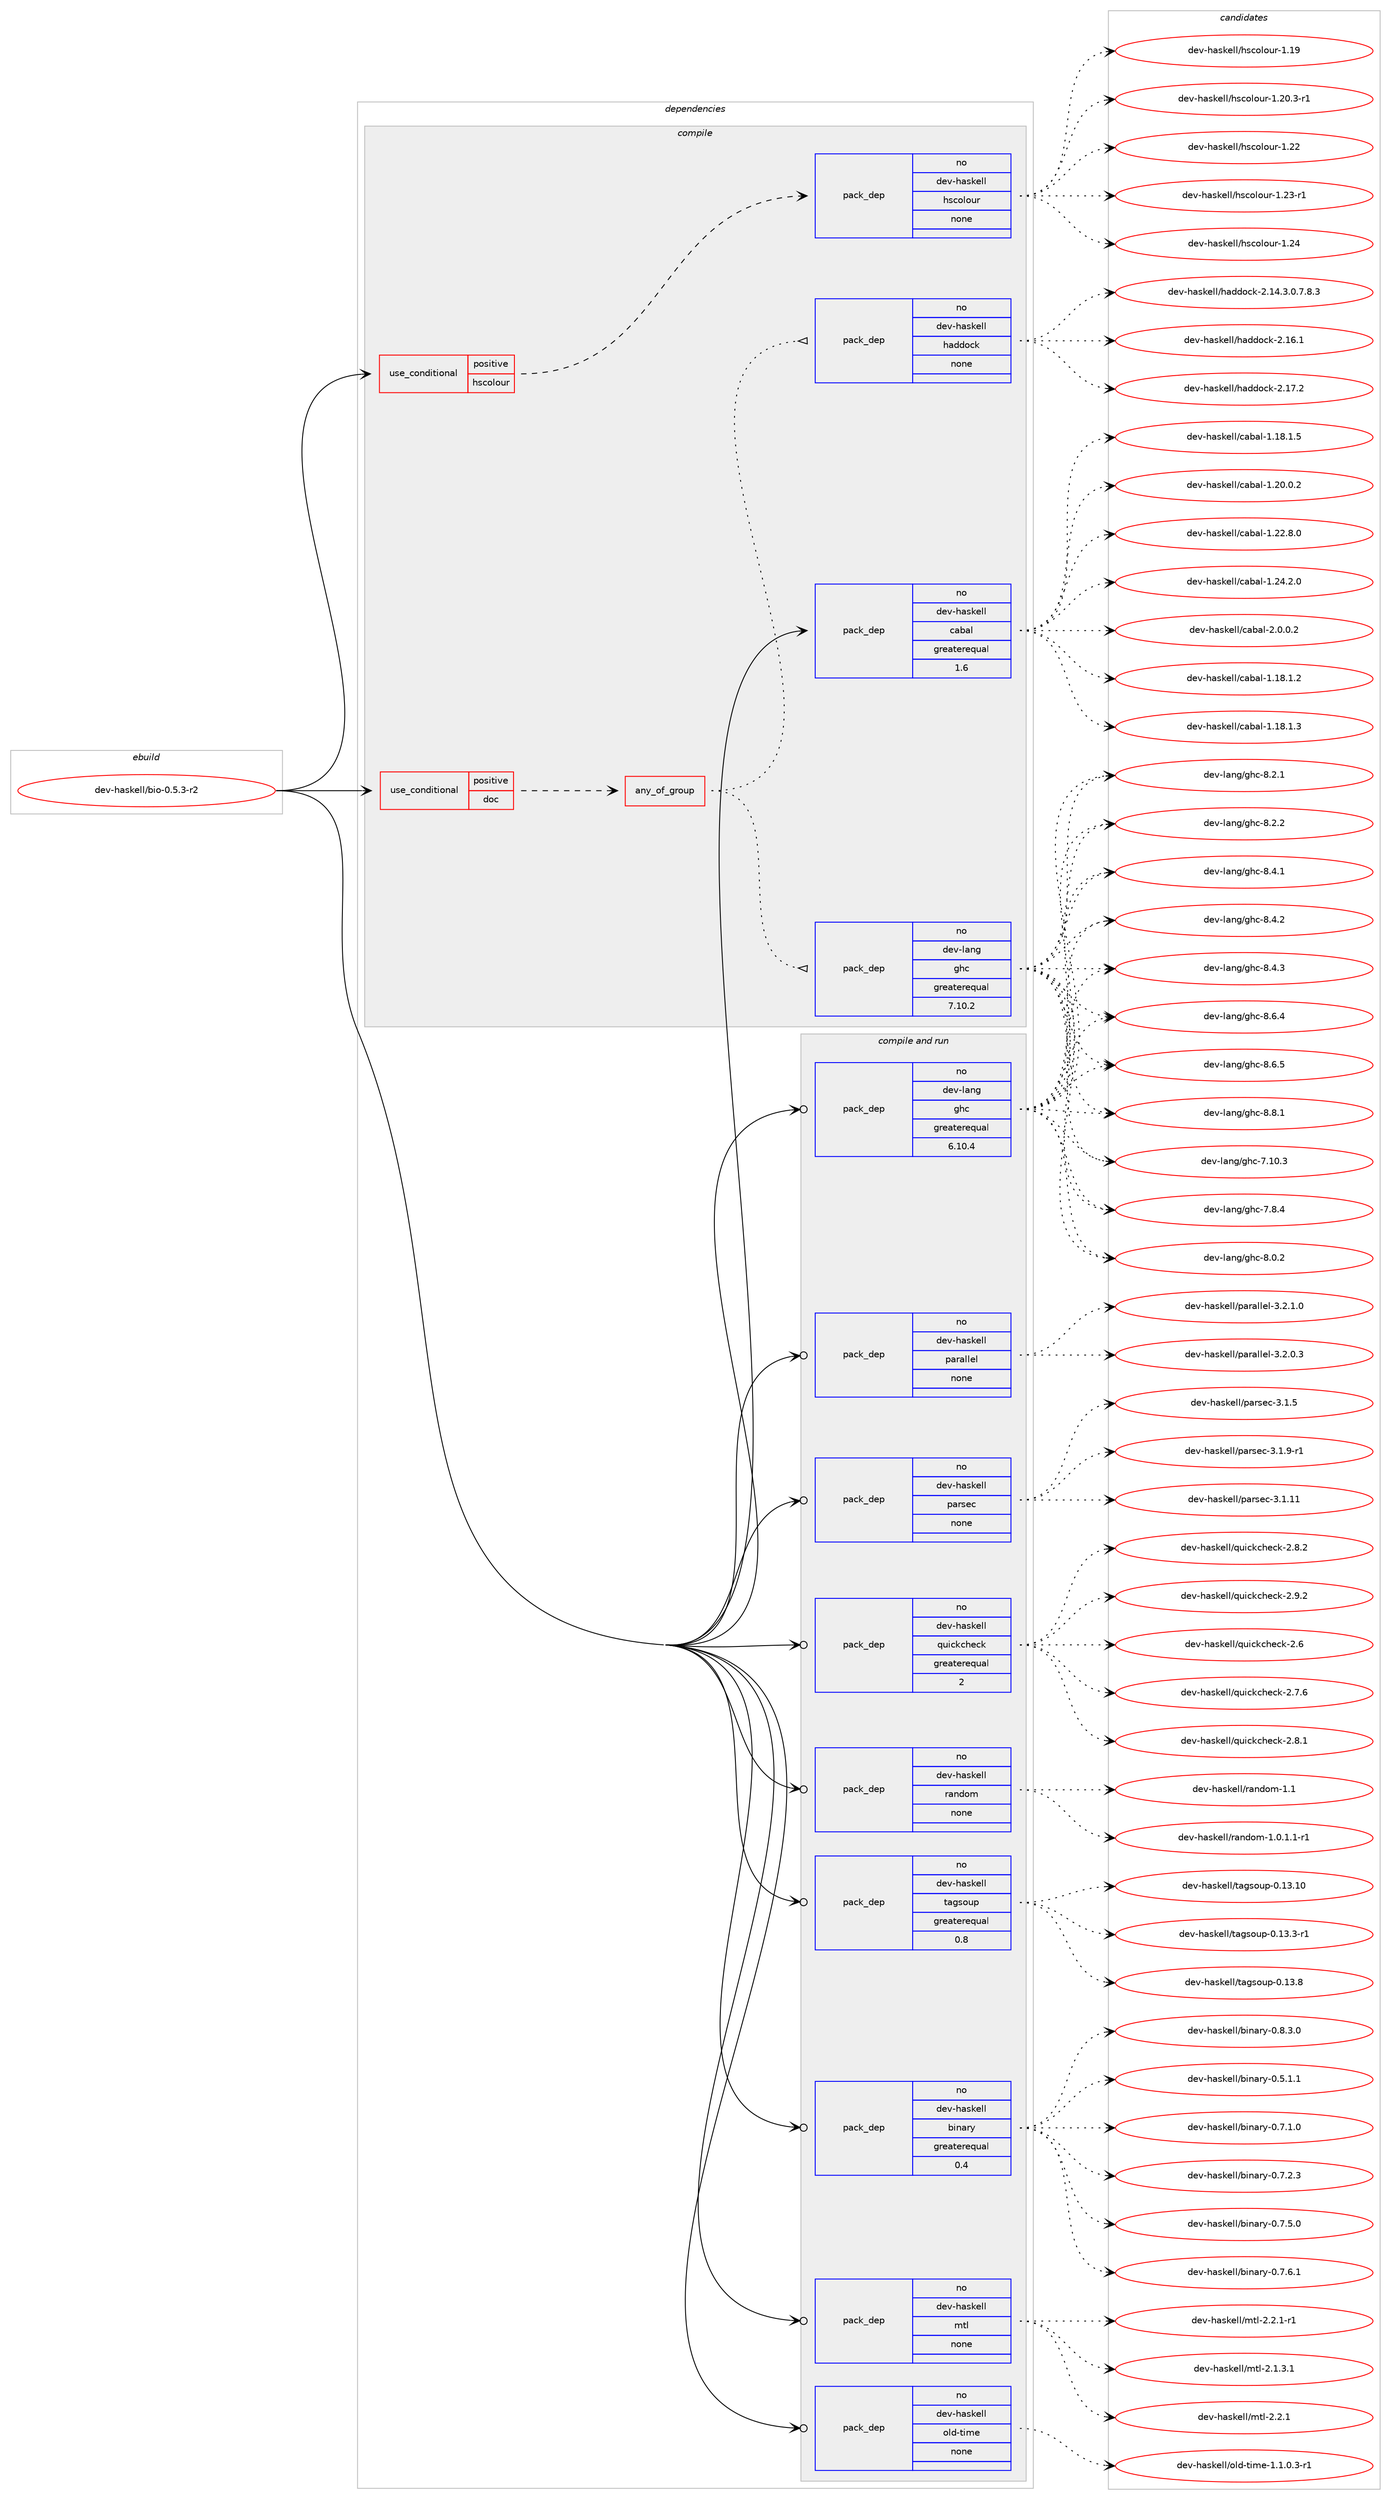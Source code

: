 digraph prolog {

# *************
# Graph options
# *************

newrank=true;
concentrate=true;
compound=true;
graph [rankdir=LR,fontname=Helvetica,fontsize=10,ranksep=1.5];#, ranksep=2.5, nodesep=0.2];
edge  [arrowhead=vee];
node  [fontname=Helvetica,fontsize=10];

# **********
# The ebuild
# **********

subgraph cluster_leftcol {
color=gray;
rank=same;
label=<<i>ebuild</i>>;
id [label="dev-haskell/bio-0.5.3-r2", color=red, width=4, href="../dev-haskell/bio-0.5.3-r2.svg"];
}

# ****************
# The dependencies
# ****************

subgraph cluster_midcol {
color=gray;
label=<<i>dependencies</i>>;
subgraph cluster_compile {
fillcolor="#eeeeee";
style=filled;
label=<<i>compile</i>>;
subgraph cond124897 {
dependency527342 [label=<<TABLE BORDER="0" CELLBORDER="1" CELLSPACING="0" CELLPADDING="4"><TR><TD ROWSPAN="3" CELLPADDING="10">use_conditional</TD></TR><TR><TD>positive</TD></TR><TR><TD>doc</TD></TR></TABLE>>, shape=none, color=red];
subgraph any9538 {
dependency527343 [label=<<TABLE BORDER="0" CELLBORDER="1" CELLSPACING="0" CELLPADDING="4"><TR><TD CELLPADDING="10">any_of_group</TD></TR></TABLE>>, shape=none, color=red];subgraph pack392550 {
dependency527344 [label=<<TABLE BORDER="0" CELLBORDER="1" CELLSPACING="0" CELLPADDING="4" WIDTH="220"><TR><TD ROWSPAN="6" CELLPADDING="30">pack_dep</TD></TR><TR><TD WIDTH="110">no</TD></TR><TR><TD>dev-haskell</TD></TR><TR><TD>haddock</TD></TR><TR><TD>none</TD></TR><TR><TD></TD></TR></TABLE>>, shape=none, color=blue];
}
dependency527343:e -> dependency527344:w [weight=20,style="dotted",arrowhead="oinv"];
subgraph pack392551 {
dependency527345 [label=<<TABLE BORDER="0" CELLBORDER="1" CELLSPACING="0" CELLPADDING="4" WIDTH="220"><TR><TD ROWSPAN="6" CELLPADDING="30">pack_dep</TD></TR><TR><TD WIDTH="110">no</TD></TR><TR><TD>dev-lang</TD></TR><TR><TD>ghc</TD></TR><TR><TD>greaterequal</TD></TR><TR><TD>7.10.2</TD></TR></TABLE>>, shape=none, color=blue];
}
dependency527343:e -> dependency527345:w [weight=20,style="dotted",arrowhead="oinv"];
}
dependency527342:e -> dependency527343:w [weight=20,style="dashed",arrowhead="vee"];
}
id:e -> dependency527342:w [weight=20,style="solid",arrowhead="vee"];
subgraph cond124898 {
dependency527346 [label=<<TABLE BORDER="0" CELLBORDER="1" CELLSPACING="0" CELLPADDING="4"><TR><TD ROWSPAN="3" CELLPADDING="10">use_conditional</TD></TR><TR><TD>positive</TD></TR><TR><TD>hscolour</TD></TR></TABLE>>, shape=none, color=red];
subgraph pack392552 {
dependency527347 [label=<<TABLE BORDER="0" CELLBORDER="1" CELLSPACING="0" CELLPADDING="4" WIDTH="220"><TR><TD ROWSPAN="6" CELLPADDING="30">pack_dep</TD></TR><TR><TD WIDTH="110">no</TD></TR><TR><TD>dev-haskell</TD></TR><TR><TD>hscolour</TD></TR><TR><TD>none</TD></TR><TR><TD></TD></TR></TABLE>>, shape=none, color=blue];
}
dependency527346:e -> dependency527347:w [weight=20,style="dashed",arrowhead="vee"];
}
id:e -> dependency527346:w [weight=20,style="solid",arrowhead="vee"];
subgraph pack392553 {
dependency527348 [label=<<TABLE BORDER="0" CELLBORDER="1" CELLSPACING="0" CELLPADDING="4" WIDTH="220"><TR><TD ROWSPAN="6" CELLPADDING="30">pack_dep</TD></TR><TR><TD WIDTH="110">no</TD></TR><TR><TD>dev-haskell</TD></TR><TR><TD>cabal</TD></TR><TR><TD>greaterequal</TD></TR><TR><TD>1.6</TD></TR></TABLE>>, shape=none, color=blue];
}
id:e -> dependency527348:w [weight=20,style="solid",arrowhead="vee"];
}
subgraph cluster_compileandrun {
fillcolor="#eeeeee";
style=filled;
label=<<i>compile and run</i>>;
subgraph pack392554 {
dependency527349 [label=<<TABLE BORDER="0" CELLBORDER="1" CELLSPACING="0" CELLPADDING="4" WIDTH="220"><TR><TD ROWSPAN="6" CELLPADDING="30">pack_dep</TD></TR><TR><TD WIDTH="110">no</TD></TR><TR><TD>dev-haskell</TD></TR><TR><TD>binary</TD></TR><TR><TD>greaterequal</TD></TR><TR><TD>0.4</TD></TR></TABLE>>, shape=none, color=blue];
}
id:e -> dependency527349:w [weight=20,style="solid",arrowhead="odotvee"];
subgraph pack392555 {
dependency527350 [label=<<TABLE BORDER="0" CELLBORDER="1" CELLSPACING="0" CELLPADDING="4" WIDTH="220"><TR><TD ROWSPAN="6" CELLPADDING="30">pack_dep</TD></TR><TR><TD WIDTH="110">no</TD></TR><TR><TD>dev-haskell</TD></TR><TR><TD>mtl</TD></TR><TR><TD>none</TD></TR><TR><TD></TD></TR></TABLE>>, shape=none, color=blue];
}
id:e -> dependency527350:w [weight=20,style="solid",arrowhead="odotvee"];
subgraph pack392556 {
dependency527351 [label=<<TABLE BORDER="0" CELLBORDER="1" CELLSPACING="0" CELLPADDING="4" WIDTH="220"><TR><TD ROWSPAN="6" CELLPADDING="30">pack_dep</TD></TR><TR><TD WIDTH="110">no</TD></TR><TR><TD>dev-haskell</TD></TR><TR><TD>old-time</TD></TR><TR><TD>none</TD></TR><TR><TD></TD></TR></TABLE>>, shape=none, color=blue];
}
id:e -> dependency527351:w [weight=20,style="solid",arrowhead="odotvee"];
subgraph pack392557 {
dependency527352 [label=<<TABLE BORDER="0" CELLBORDER="1" CELLSPACING="0" CELLPADDING="4" WIDTH="220"><TR><TD ROWSPAN="6" CELLPADDING="30">pack_dep</TD></TR><TR><TD WIDTH="110">no</TD></TR><TR><TD>dev-haskell</TD></TR><TR><TD>parallel</TD></TR><TR><TD>none</TD></TR><TR><TD></TD></TR></TABLE>>, shape=none, color=blue];
}
id:e -> dependency527352:w [weight=20,style="solid",arrowhead="odotvee"];
subgraph pack392558 {
dependency527353 [label=<<TABLE BORDER="0" CELLBORDER="1" CELLSPACING="0" CELLPADDING="4" WIDTH="220"><TR><TD ROWSPAN="6" CELLPADDING="30">pack_dep</TD></TR><TR><TD WIDTH="110">no</TD></TR><TR><TD>dev-haskell</TD></TR><TR><TD>parsec</TD></TR><TR><TD>none</TD></TR><TR><TD></TD></TR></TABLE>>, shape=none, color=blue];
}
id:e -> dependency527353:w [weight=20,style="solid",arrowhead="odotvee"];
subgraph pack392559 {
dependency527354 [label=<<TABLE BORDER="0" CELLBORDER="1" CELLSPACING="0" CELLPADDING="4" WIDTH="220"><TR><TD ROWSPAN="6" CELLPADDING="30">pack_dep</TD></TR><TR><TD WIDTH="110">no</TD></TR><TR><TD>dev-haskell</TD></TR><TR><TD>quickcheck</TD></TR><TR><TD>greaterequal</TD></TR><TR><TD>2</TD></TR></TABLE>>, shape=none, color=blue];
}
id:e -> dependency527354:w [weight=20,style="solid",arrowhead="odotvee"];
subgraph pack392560 {
dependency527355 [label=<<TABLE BORDER="0" CELLBORDER="1" CELLSPACING="0" CELLPADDING="4" WIDTH="220"><TR><TD ROWSPAN="6" CELLPADDING="30">pack_dep</TD></TR><TR><TD WIDTH="110">no</TD></TR><TR><TD>dev-haskell</TD></TR><TR><TD>random</TD></TR><TR><TD>none</TD></TR><TR><TD></TD></TR></TABLE>>, shape=none, color=blue];
}
id:e -> dependency527355:w [weight=20,style="solid",arrowhead="odotvee"];
subgraph pack392561 {
dependency527356 [label=<<TABLE BORDER="0" CELLBORDER="1" CELLSPACING="0" CELLPADDING="4" WIDTH="220"><TR><TD ROWSPAN="6" CELLPADDING="30">pack_dep</TD></TR><TR><TD WIDTH="110">no</TD></TR><TR><TD>dev-haskell</TD></TR><TR><TD>tagsoup</TD></TR><TR><TD>greaterequal</TD></TR><TR><TD>0.8</TD></TR></TABLE>>, shape=none, color=blue];
}
id:e -> dependency527356:w [weight=20,style="solid",arrowhead="odotvee"];
subgraph pack392562 {
dependency527357 [label=<<TABLE BORDER="0" CELLBORDER="1" CELLSPACING="0" CELLPADDING="4" WIDTH="220"><TR><TD ROWSPAN="6" CELLPADDING="30">pack_dep</TD></TR><TR><TD WIDTH="110">no</TD></TR><TR><TD>dev-lang</TD></TR><TR><TD>ghc</TD></TR><TR><TD>greaterequal</TD></TR><TR><TD>6.10.4</TD></TR></TABLE>>, shape=none, color=blue];
}
id:e -> dependency527357:w [weight=20,style="solid",arrowhead="odotvee"];
}
subgraph cluster_run {
fillcolor="#eeeeee";
style=filled;
label=<<i>run</i>>;
}
}

# **************
# The candidates
# **************

subgraph cluster_choices {
rank=same;
color=gray;
label=<<i>candidates</i>>;

subgraph choice392550 {
color=black;
nodesep=1;
choice1001011184510497115107101108108471049710010011199107455046495246514648465546564651 [label="dev-haskell/haddock-2.14.3.0.7.8.3", color=red, width=4,href="../dev-haskell/haddock-2.14.3.0.7.8.3.svg"];
choice100101118451049711510710110810847104971001001119910745504649544649 [label="dev-haskell/haddock-2.16.1", color=red, width=4,href="../dev-haskell/haddock-2.16.1.svg"];
choice100101118451049711510710110810847104971001001119910745504649554650 [label="dev-haskell/haddock-2.17.2", color=red, width=4,href="../dev-haskell/haddock-2.17.2.svg"];
dependency527344:e -> choice1001011184510497115107101108108471049710010011199107455046495246514648465546564651:w [style=dotted,weight="100"];
dependency527344:e -> choice100101118451049711510710110810847104971001001119910745504649544649:w [style=dotted,weight="100"];
dependency527344:e -> choice100101118451049711510710110810847104971001001119910745504649554650:w [style=dotted,weight="100"];
}
subgraph choice392551 {
color=black;
nodesep=1;
choice1001011184510897110103471031049945554649484651 [label="dev-lang/ghc-7.10.3", color=red, width=4,href="../dev-lang/ghc-7.10.3.svg"];
choice10010111845108971101034710310499455546564652 [label="dev-lang/ghc-7.8.4", color=red, width=4,href="../dev-lang/ghc-7.8.4.svg"];
choice10010111845108971101034710310499455646484650 [label="dev-lang/ghc-8.0.2", color=red, width=4,href="../dev-lang/ghc-8.0.2.svg"];
choice10010111845108971101034710310499455646504649 [label="dev-lang/ghc-8.2.1", color=red, width=4,href="../dev-lang/ghc-8.2.1.svg"];
choice10010111845108971101034710310499455646504650 [label="dev-lang/ghc-8.2.2", color=red, width=4,href="../dev-lang/ghc-8.2.2.svg"];
choice10010111845108971101034710310499455646524649 [label="dev-lang/ghc-8.4.1", color=red, width=4,href="../dev-lang/ghc-8.4.1.svg"];
choice10010111845108971101034710310499455646524650 [label="dev-lang/ghc-8.4.2", color=red, width=4,href="../dev-lang/ghc-8.4.2.svg"];
choice10010111845108971101034710310499455646524651 [label="dev-lang/ghc-8.4.3", color=red, width=4,href="../dev-lang/ghc-8.4.3.svg"];
choice10010111845108971101034710310499455646544652 [label="dev-lang/ghc-8.6.4", color=red, width=4,href="../dev-lang/ghc-8.6.4.svg"];
choice10010111845108971101034710310499455646544653 [label="dev-lang/ghc-8.6.5", color=red, width=4,href="../dev-lang/ghc-8.6.5.svg"];
choice10010111845108971101034710310499455646564649 [label="dev-lang/ghc-8.8.1", color=red, width=4,href="../dev-lang/ghc-8.8.1.svg"];
dependency527345:e -> choice1001011184510897110103471031049945554649484651:w [style=dotted,weight="100"];
dependency527345:e -> choice10010111845108971101034710310499455546564652:w [style=dotted,weight="100"];
dependency527345:e -> choice10010111845108971101034710310499455646484650:w [style=dotted,weight="100"];
dependency527345:e -> choice10010111845108971101034710310499455646504649:w [style=dotted,weight="100"];
dependency527345:e -> choice10010111845108971101034710310499455646504650:w [style=dotted,weight="100"];
dependency527345:e -> choice10010111845108971101034710310499455646524649:w [style=dotted,weight="100"];
dependency527345:e -> choice10010111845108971101034710310499455646524650:w [style=dotted,weight="100"];
dependency527345:e -> choice10010111845108971101034710310499455646524651:w [style=dotted,weight="100"];
dependency527345:e -> choice10010111845108971101034710310499455646544652:w [style=dotted,weight="100"];
dependency527345:e -> choice10010111845108971101034710310499455646544653:w [style=dotted,weight="100"];
dependency527345:e -> choice10010111845108971101034710310499455646564649:w [style=dotted,weight="100"];
}
subgraph choice392552 {
color=black;
nodesep=1;
choice100101118451049711510710110810847104115991111081111171144549464957 [label="dev-haskell/hscolour-1.19", color=red, width=4,href="../dev-haskell/hscolour-1.19.svg"];
choice10010111845104971151071011081084710411599111108111117114454946504846514511449 [label="dev-haskell/hscolour-1.20.3-r1", color=red, width=4,href="../dev-haskell/hscolour-1.20.3-r1.svg"];
choice100101118451049711510710110810847104115991111081111171144549465050 [label="dev-haskell/hscolour-1.22", color=red, width=4,href="../dev-haskell/hscolour-1.22.svg"];
choice1001011184510497115107101108108471041159911110811111711445494650514511449 [label="dev-haskell/hscolour-1.23-r1", color=red, width=4,href="../dev-haskell/hscolour-1.23-r1.svg"];
choice100101118451049711510710110810847104115991111081111171144549465052 [label="dev-haskell/hscolour-1.24", color=red, width=4,href="../dev-haskell/hscolour-1.24.svg"];
dependency527347:e -> choice100101118451049711510710110810847104115991111081111171144549464957:w [style=dotted,weight="100"];
dependency527347:e -> choice10010111845104971151071011081084710411599111108111117114454946504846514511449:w [style=dotted,weight="100"];
dependency527347:e -> choice100101118451049711510710110810847104115991111081111171144549465050:w [style=dotted,weight="100"];
dependency527347:e -> choice1001011184510497115107101108108471041159911110811111711445494650514511449:w [style=dotted,weight="100"];
dependency527347:e -> choice100101118451049711510710110810847104115991111081111171144549465052:w [style=dotted,weight="100"];
}
subgraph choice392553 {
color=black;
nodesep=1;
choice10010111845104971151071011081084799979897108454946495646494650 [label="dev-haskell/cabal-1.18.1.2", color=red, width=4,href="../dev-haskell/cabal-1.18.1.2.svg"];
choice10010111845104971151071011081084799979897108454946495646494651 [label="dev-haskell/cabal-1.18.1.3", color=red, width=4,href="../dev-haskell/cabal-1.18.1.3.svg"];
choice10010111845104971151071011081084799979897108454946495646494653 [label="dev-haskell/cabal-1.18.1.5", color=red, width=4,href="../dev-haskell/cabal-1.18.1.5.svg"];
choice10010111845104971151071011081084799979897108454946504846484650 [label="dev-haskell/cabal-1.20.0.2", color=red, width=4,href="../dev-haskell/cabal-1.20.0.2.svg"];
choice10010111845104971151071011081084799979897108454946505046564648 [label="dev-haskell/cabal-1.22.8.0", color=red, width=4,href="../dev-haskell/cabal-1.22.8.0.svg"];
choice10010111845104971151071011081084799979897108454946505246504648 [label="dev-haskell/cabal-1.24.2.0", color=red, width=4,href="../dev-haskell/cabal-1.24.2.0.svg"];
choice100101118451049711510710110810847999798971084550464846484650 [label="dev-haskell/cabal-2.0.0.2", color=red, width=4,href="../dev-haskell/cabal-2.0.0.2.svg"];
dependency527348:e -> choice10010111845104971151071011081084799979897108454946495646494650:w [style=dotted,weight="100"];
dependency527348:e -> choice10010111845104971151071011081084799979897108454946495646494651:w [style=dotted,weight="100"];
dependency527348:e -> choice10010111845104971151071011081084799979897108454946495646494653:w [style=dotted,weight="100"];
dependency527348:e -> choice10010111845104971151071011081084799979897108454946504846484650:w [style=dotted,weight="100"];
dependency527348:e -> choice10010111845104971151071011081084799979897108454946505046564648:w [style=dotted,weight="100"];
dependency527348:e -> choice10010111845104971151071011081084799979897108454946505246504648:w [style=dotted,weight="100"];
dependency527348:e -> choice100101118451049711510710110810847999798971084550464846484650:w [style=dotted,weight="100"];
}
subgraph choice392554 {
color=black;
nodesep=1;
choice10010111845104971151071011081084798105110971141214548465346494649 [label="dev-haskell/binary-0.5.1.1", color=red, width=4,href="../dev-haskell/binary-0.5.1.1.svg"];
choice10010111845104971151071011081084798105110971141214548465546494648 [label="dev-haskell/binary-0.7.1.0", color=red, width=4,href="../dev-haskell/binary-0.7.1.0.svg"];
choice10010111845104971151071011081084798105110971141214548465546504651 [label="dev-haskell/binary-0.7.2.3", color=red, width=4,href="../dev-haskell/binary-0.7.2.3.svg"];
choice10010111845104971151071011081084798105110971141214548465546534648 [label="dev-haskell/binary-0.7.5.0", color=red, width=4,href="../dev-haskell/binary-0.7.5.0.svg"];
choice10010111845104971151071011081084798105110971141214548465546544649 [label="dev-haskell/binary-0.7.6.1", color=red, width=4,href="../dev-haskell/binary-0.7.6.1.svg"];
choice10010111845104971151071011081084798105110971141214548465646514648 [label="dev-haskell/binary-0.8.3.0", color=red, width=4,href="../dev-haskell/binary-0.8.3.0.svg"];
dependency527349:e -> choice10010111845104971151071011081084798105110971141214548465346494649:w [style=dotted,weight="100"];
dependency527349:e -> choice10010111845104971151071011081084798105110971141214548465546494648:w [style=dotted,weight="100"];
dependency527349:e -> choice10010111845104971151071011081084798105110971141214548465546504651:w [style=dotted,weight="100"];
dependency527349:e -> choice10010111845104971151071011081084798105110971141214548465546534648:w [style=dotted,weight="100"];
dependency527349:e -> choice10010111845104971151071011081084798105110971141214548465546544649:w [style=dotted,weight="100"];
dependency527349:e -> choice10010111845104971151071011081084798105110971141214548465646514648:w [style=dotted,weight="100"];
}
subgraph choice392555 {
color=black;
nodesep=1;
choice1001011184510497115107101108108471091161084550464946514649 [label="dev-haskell/mtl-2.1.3.1", color=red, width=4,href="../dev-haskell/mtl-2.1.3.1.svg"];
choice100101118451049711510710110810847109116108455046504649 [label="dev-haskell/mtl-2.2.1", color=red, width=4,href="../dev-haskell/mtl-2.2.1.svg"];
choice1001011184510497115107101108108471091161084550465046494511449 [label="dev-haskell/mtl-2.2.1-r1", color=red, width=4,href="../dev-haskell/mtl-2.2.1-r1.svg"];
dependency527350:e -> choice1001011184510497115107101108108471091161084550464946514649:w [style=dotted,weight="100"];
dependency527350:e -> choice100101118451049711510710110810847109116108455046504649:w [style=dotted,weight="100"];
dependency527350:e -> choice1001011184510497115107101108108471091161084550465046494511449:w [style=dotted,weight="100"];
}
subgraph choice392556 {
color=black;
nodesep=1;
choice1001011184510497115107101108108471111081004511610510910145494649464846514511449 [label="dev-haskell/old-time-1.1.0.3-r1", color=red, width=4,href="../dev-haskell/old-time-1.1.0.3-r1.svg"];
dependency527351:e -> choice1001011184510497115107101108108471111081004511610510910145494649464846514511449:w [style=dotted,weight="100"];
}
subgraph choice392557 {
color=black;
nodesep=1;
choice10010111845104971151071011081084711297114971081081011084551465046484651 [label="dev-haskell/parallel-3.2.0.3", color=red, width=4,href="../dev-haskell/parallel-3.2.0.3.svg"];
choice10010111845104971151071011081084711297114971081081011084551465046494648 [label="dev-haskell/parallel-3.2.1.0", color=red, width=4,href="../dev-haskell/parallel-3.2.1.0.svg"];
dependency527352:e -> choice10010111845104971151071011081084711297114971081081011084551465046484651:w [style=dotted,weight="100"];
dependency527352:e -> choice10010111845104971151071011081084711297114971081081011084551465046494648:w [style=dotted,weight="100"];
}
subgraph choice392558 {
color=black;
nodesep=1;
choice100101118451049711510710110810847112971141151019945514649464949 [label="dev-haskell/parsec-3.1.11", color=red, width=4,href="../dev-haskell/parsec-3.1.11.svg"];
choice1001011184510497115107101108108471129711411510199455146494653 [label="dev-haskell/parsec-3.1.5", color=red, width=4,href="../dev-haskell/parsec-3.1.5.svg"];
choice10010111845104971151071011081084711297114115101994551464946574511449 [label="dev-haskell/parsec-3.1.9-r1", color=red, width=4,href="../dev-haskell/parsec-3.1.9-r1.svg"];
dependency527353:e -> choice100101118451049711510710110810847112971141151019945514649464949:w [style=dotted,weight="100"];
dependency527353:e -> choice1001011184510497115107101108108471129711411510199455146494653:w [style=dotted,weight="100"];
dependency527353:e -> choice10010111845104971151071011081084711297114115101994551464946574511449:w [style=dotted,weight="100"];
}
subgraph choice392559 {
color=black;
nodesep=1;
choice10010111845104971151071011081084711311710599107991041019910745504654 [label="dev-haskell/quickcheck-2.6", color=red, width=4,href="../dev-haskell/quickcheck-2.6.svg"];
choice100101118451049711510710110810847113117105991079910410199107455046554654 [label="dev-haskell/quickcheck-2.7.6", color=red, width=4,href="../dev-haskell/quickcheck-2.7.6.svg"];
choice100101118451049711510710110810847113117105991079910410199107455046564649 [label="dev-haskell/quickcheck-2.8.1", color=red, width=4,href="../dev-haskell/quickcheck-2.8.1.svg"];
choice100101118451049711510710110810847113117105991079910410199107455046564650 [label="dev-haskell/quickcheck-2.8.2", color=red, width=4,href="../dev-haskell/quickcheck-2.8.2.svg"];
choice100101118451049711510710110810847113117105991079910410199107455046574650 [label="dev-haskell/quickcheck-2.9.2", color=red, width=4,href="../dev-haskell/quickcheck-2.9.2.svg"];
dependency527354:e -> choice10010111845104971151071011081084711311710599107991041019910745504654:w [style=dotted,weight="100"];
dependency527354:e -> choice100101118451049711510710110810847113117105991079910410199107455046554654:w [style=dotted,weight="100"];
dependency527354:e -> choice100101118451049711510710110810847113117105991079910410199107455046564649:w [style=dotted,weight="100"];
dependency527354:e -> choice100101118451049711510710110810847113117105991079910410199107455046564650:w [style=dotted,weight="100"];
dependency527354:e -> choice100101118451049711510710110810847113117105991079910410199107455046574650:w [style=dotted,weight="100"];
}
subgraph choice392560 {
color=black;
nodesep=1;
choice1001011184510497115107101108108471149711010011110945494648464946494511449 [label="dev-haskell/random-1.0.1.1-r1", color=red, width=4,href="../dev-haskell/random-1.0.1.1-r1.svg"];
choice1001011184510497115107101108108471149711010011110945494649 [label="dev-haskell/random-1.1", color=red, width=4,href="../dev-haskell/random-1.1.svg"];
dependency527355:e -> choice1001011184510497115107101108108471149711010011110945494648464946494511449:w [style=dotted,weight="100"];
dependency527355:e -> choice1001011184510497115107101108108471149711010011110945494649:w [style=dotted,weight="100"];
}
subgraph choice392561 {
color=black;
nodesep=1;
choice100101118451049711510710110810847116971031151111171124548464951464948 [label="dev-haskell/tagsoup-0.13.10", color=red, width=4,href="../dev-haskell/tagsoup-0.13.10.svg"];
choice10010111845104971151071011081084711697103115111117112454846495146514511449 [label="dev-haskell/tagsoup-0.13.3-r1", color=red, width=4,href="../dev-haskell/tagsoup-0.13.3-r1.svg"];
choice1001011184510497115107101108108471169710311511111711245484649514656 [label="dev-haskell/tagsoup-0.13.8", color=red, width=4,href="../dev-haskell/tagsoup-0.13.8.svg"];
dependency527356:e -> choice100101118451049711510710110810847116971031151111171124548464951464948:w [style=dotted,weight="100"];
dependency527356:e -> choice10010111845104971151071011081084711697103115111117112454846495146514511449:w [style=dotted,weight="100"];
dependency527356:e -> choice1001011184510497115107101108108471169710311511111711245484649514656:w [style=dotted,weight="100"];
}
subgraph choice392562 {
color=black;
nodesep=1;
choice1001011184510897110103471031049945554649484651 [label="dev-lang/ghc-7.10.3", color=red, width=4,href="../dev-lang/ghc-7.10.3.svg"];
choice10010111845108971101034710310499455546564652 [label="dev-lang/ghc-7.8.4", color=red, width=4,href="../dev-lang/ghc-7.8.4.svg"];
choice10010111845108971101034710310499455646484650 [label="dev-lang/ghc-8.0.2", color=red, width=4,href="../dev-lang/ghc-8.0.2.svg"];
choice10010111845108971101034710310499455646504649 [label="dev-lang/ghc-8.2.1", color=red, width=4,href="../dev-lang/ghc-8.2.1.svg"];
choice10010111845108971101034710310499455646504650 [label="dev-lang/ghc-8.2.2", color=red, width=4,href="../dev-lang/ghc-8.2.2.svg"];
choice10010111845108971101034710310499455646524649 [label="dev-lang/ghc-8.4.1", color=red, width=4,href="../dev-lang/ghc-8.4.1.svg"];
choice10010111845108971101034710310499455646524650 [label="dev-lang/ghc-8.4.2", color=red, width=4,href="../dev-lang/ghc-8.4.2.svg"];
choice10010111845108971101034710310499455646524651 [label="dev-lang/ghc-8.4.3", color=red, width=4,href="../dev-lang/ghc-8.4.3.svg"];
choice10010111845108971101034710310499455646544652 [label="dev-lang/ghc-8.6.4", color=red, width=4,href="../dev-lang/ghc-8.6.4.svg"];
choice10010111845108971101034710310499455646544653 [label="dev-lang/ghc-8.6.5", color=red, width=4,href="../dev-lang/ghc-8.6.5.svg"];
choice10010111845108971101034710310499455646564649 [label="dev-lang/ghc-8.8.1", color=red, width=4,href="../dev-lang/ghc-8.8.1.svg"];
dependency527357:e -> choice1001011184510897110103471031049945554649484651:w [style=dotted,weight="100"];
dependency527357:e -> choice10010111845108971101034710310499455546564652:w [style=dotted,weight="100"];
dependency527357:e -> choice10010111845108971101034710310499455646484650:w [style=dotted,weight="100"];
dependency527357:e -> choice10010111845108971101034710310499455646504649:w [style=dotted,weight="100"];
dependency527357:e -> choice10010111845108971101034710310499455646504650:w [style=dotted,weight="100"];
dependency527357:e -> choice10010111845108971101034710310499455646524649:w [style=dotted,weight="100"];
dependency527357:e -> choice10010111845108971101034710310499455646524650:w [style=dotted,weight="100"];
dependency527357:e -> choice10010111845108971101034710310499455646524651:w [style=dotted,weight="100"];
dependency527357:e -> choice10010111845108971101034710310499455646544652:w [style=dotted,weight="100"];
dependency527357:e -> choice10010111845108971101034710310499455646544653:w [style=dotted,weight="100"];
dependency527357:e -> choice10010111845108971101034710310499455646564649:w [style=dotted,weight="100"];
}
}

}
